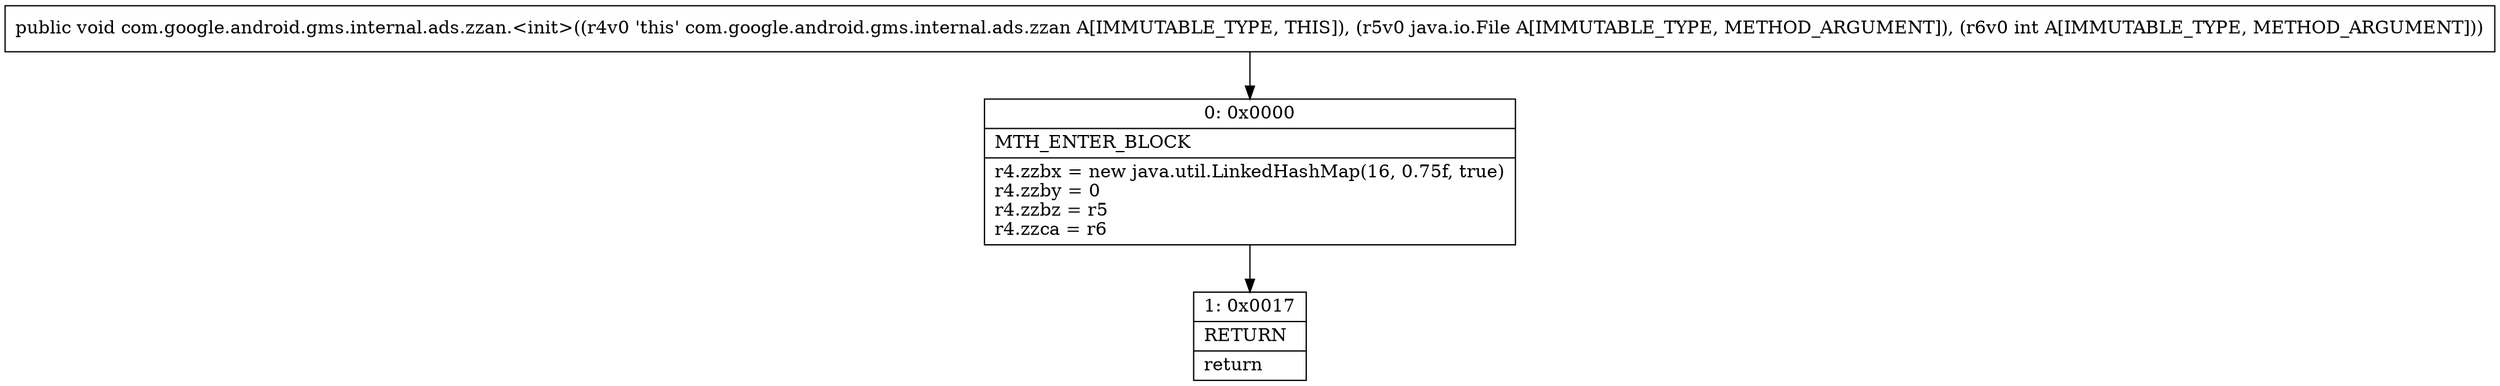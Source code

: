 digraph "CFG forcom.google.android.gms.internal.ads.zzan.\<init\>(Ljava\/io\/File;I)V" {
Node_0 [shape=record,label="{0\:\ 0x0000|MTH_ENTER_BLOCK\l|r4.zzbx = new java.util.LinkedHashMap(16, 0.75f, true)\lr4.zzby = 0\lr4.zzbz = r5\lr4.zzca = r6\l}"];
Node_1 [shape=record,label="{1\:\ 0x0017|RETURN\l|return\l}"];
MethodNode[shape=record,label="{public void com.google.android.gms.internal.ads.zzan.\<init\>((r4v0 'this' com.google.android.gms.internal.ads.zzan A[IMMUTABLE_TYPE, THIS]), (r5v0 java.io.File A[IMMUTABLE_TYPE, METHOD_ARGUMENT]), (r6v0 int A[IMMUTABLE_TYPE, METHOD_ARGUMENT])) }"];
MethodNode -> Node_0;
Node_0 -> Node_1;
}

